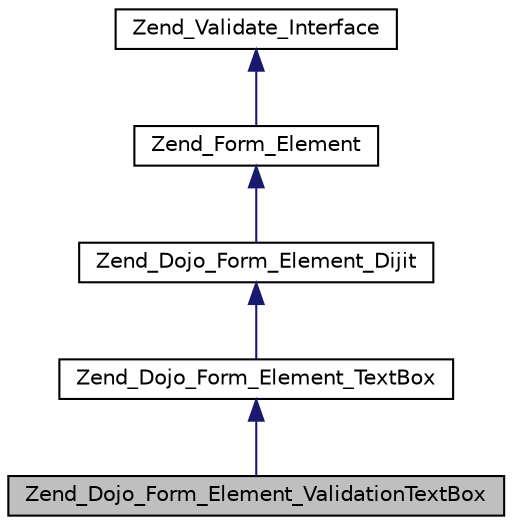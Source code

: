 digraph G
{
  edge [fontname="Helvetica",fontsize="10",labelfontname="Helvetica",labelfontsize="10"];
  node [fontname="Helvetica",fontsize="10",shape=record];
  Node1 [label="Zend_Dojo_Form_Element_ValidationTextBox",height=0.2,width=0.4,color="black", fillcolor="grey75", style="filled" fontcolor="black"];
  Node2 -> Node1 [dir="back",color="midnightblue",fontsize="10",style="solid",fontname="Helvetica"];
  Node2 [label="Zend_Dojo_Form_Element_TextBox",height=0.2,width=0.4,color="black", fillcolor="white", style="filled",URL="$class_zend___dojo___form___element___text_box.html"];
  Node3 -> Node2 [dir="back",color="midnightblue",fontsize="10",style="solid",fontname="Helvetica"];
  Node3 [label="Zend_Dojo_Form_Element_Dijit",height=0.2,width=0.4,color="black", fillcolor="white", style="filled",URL="$class_zend___dojo___form___element___dijit.html"];
  Node4 -> Node3 [dir="back",color="midnightblue",fontsize="10",style="solid",fontname="Helvetica"];
  Node4 [label="Zend_Form_Element",height=0.2,width=0.4,color="black", fillcolor="white", style="filled",URL="$class_zend___form___element.html"];
  Node5 -> Node4 [dir="back",color="midnightblue",fontsize="10",style="solid",fontname="Helvetica"];
  Node5 [label="Zend_Validate_Interface",height=0.2,width=0.4,color="black", fillcolor="white", style="filled",URL="$interface_zend___validate___interface.html"];
}
